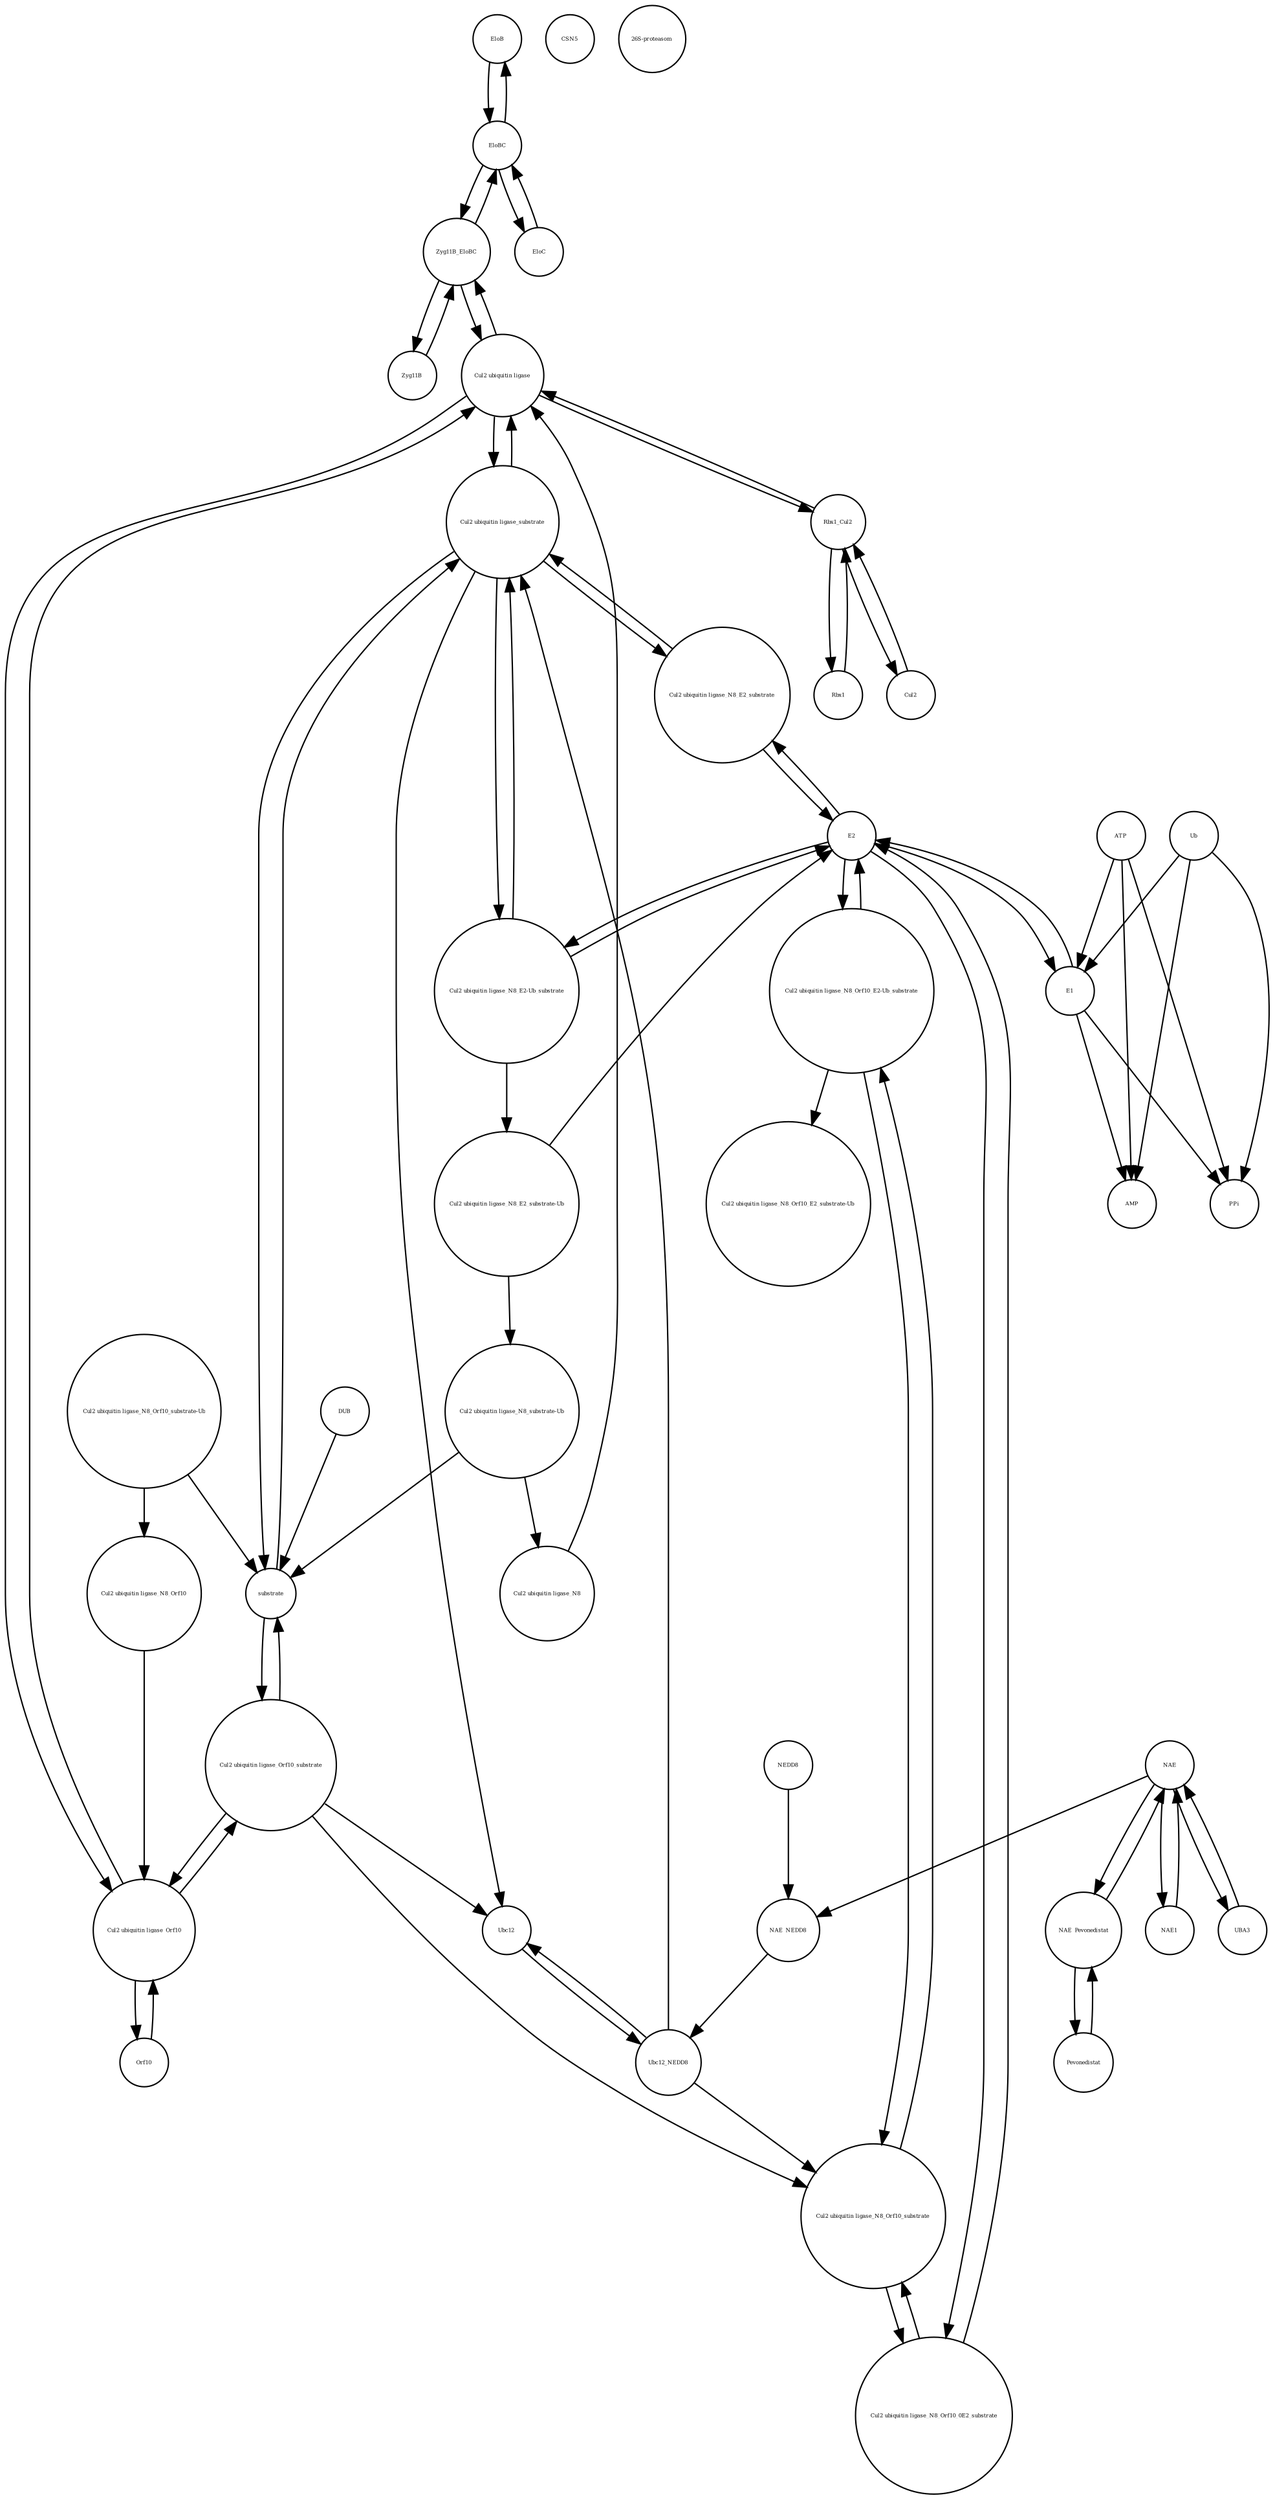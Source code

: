 strict digraph  {
EloB [annotation="", bipartite=0, cls=macromolecule, fontsize=4, label=EloB, shape=circle];
"Cul2 ubiquitin ligase_N8_Orf10_E2_substrate-Ub" [annotation="", bipartite=0, cls=complex, fontsize=4, label="Cul2 ubiquitin ligase_N8_Orf10_E2_substrate-Ub", shape=circle];
DUB [annotation="", bipartite=0, cls=macromolecule, fontsize=4, label=DUB, shape=circle];
"Cul2 ubiquitin ligase_N8_Orf10_E2-Ub_substrate" [annotation="", bipartite=0, cls=complex, fontsize=4, label="Cul2 ubiquitin ligase_N8_Orf10_E2-Ub_substrate", shape=circle];
UBA3 [annotation="", bipartite=0, cls=macromolecule, fontsize=4, label=UBA3, shape=circle];
Ubc12_NEDD8 [annotation="", bipartite=0, cls=complex, fontsize=4, label=Ubc12_NEDD8, shape=circle];
NAE_NEDD8 [annotation="", bipartite=0, cls=complex, fontsize=4, label=NAE_NEDD8, shape=circle];
Zyg11B_EloBC [annotation="", bipartite=0, cls=complex, fontsize=4, label=Zyg11B_EloBC, shape=circle];
NAE_Pevonedistat [annotation="", bipartite=0, cls=complex, fontsize=4, label=NAE_Pevonedistat, shape=circle];
NAE1 [annotation="", bipartite=0, cls=macromolecule, fontsize=4, label=NAE1, shape=circle];
Orf10 [annotation="", bipartite=0, cls=macromolecule, fontsize=4, label=Orf10, shape=circle];
"Cul2 ubiquitin ligase_N8_Orf10_substrate-Ub" [annotation="", bipartite=0, cls=complex, fontsize=4, label="Cul2 ubiquitin ligase_N8_Orf10_substrate-Ub", shape=circle];
"Cul2 ubiquitin ligase_N8_Orf10_0E2_substrate" [annotation="", bipartite=0, cls=complex, fontsize=4, label="Cul2 ubiquitin ligase_N8_Orf10_0E2_substrate", shape=circle];
NEDD8 [annotation="", bipartite=0, cls=macromolecule, fontsize=4, label=NEDD8, shape=circle];
"Cul2 ubiquitin ligase_N8_E2_substrate" [annotation="", bipartite=0, cls=complex, fontsize=4, label="Cul2 ubiquitin ligase_N8_E2_substrate", shape=circle];
EloBC [annotation="", bipartite=0, cls=complex, fontsize=4, label=EloBC, shape=circle];
Rbx1 [annotation="", bipartite=0, cls=macromolecule, fontsize=4, label=Rbx1, shape=circle];
EloC [annotation="", bipartite=0, cls=macromolecule, fontsize=4, label=EloC, shape=circle];
"Cul2 ubiquitin ligase_Orf10" [annotation="", bipartite=0, cls=complex, fontsize=4, label="Cul2 ubiquitin ligase_Orf10", shape=circle];
NAE [annotation="", bipartite=0, cls=complex, fontsize=4, label=NAE, shape=circle];
Pevonedistat [annotation="", bipartite=0, cls="simple chemical", fontsize=4, label=Pevonedistat, shape=circle];
E1 [annotation="", bipartite=0, cls=macromolecule, fontsize=4, label=E1, shape=circle];
"Cul2 ubiquitin ligase_N8_E2-Ub_substrate" [annotation="", bipartite=0, cls=complex, fontsize=4, label="Cul2 ubiquitin ligase_N8_E2-Ub_substrate", shape=circle];
Zyg11B [annotation="", bipartite=0, cls=macromolecule, fontsize=4, label=Zyg11B, shape=circle];
Ub [annotation="", bipartite=0, cls="simple chemical", fontsize=4, label=Ub, shape=circle];
Rbx1_Cul2 [annotation="", bipartite=0, cls=complex, fontsize=4, label=Rbx1_Cul2, shape=circle];
"Cul2 ubiquitin ligase_N8_E2_substrate-Ub" [annotation="", bipartite=0, cls=complex, fontsize=4, label="Cul2 ubiquitin ligase_N8_E2_substrate-Ub", shape=circle];
"Cul2 ubiquitin ligase_N8_substrate-Ub" [annotation="", bipartite=0, cls=complex, fontsize=4, label="Cul2 ubiquitin ligase_N8_substrate-Ub", shape=circle];
E2 [annotation="", bipartite=0, cls=macromolecule, fontsize=4, label=E2, shape=circle];
"Cul2 ubiquitin ligase_N8_Orf10_substrate" [annotation="", bipartite=0, cls=complex, fontsize=4, label="Cul2 ubiquitin ligase_N8_Orf10_substrate", shape=circle];
"Cul2 ubiquitin ligase_N8" [annotation="", bipartite=0, cls=complex, fontsize=4, label="Cul2 ubiquitin ligase_N8", shape=circle];
ATP [annotation="", bipartite=0, cls="simple chemical", fontsize=4, label=ATP, shape=circle];
CSN5 [annotation="", bipartite=0, cls=complex, fontsize=4, label=CSN5, shape=circle];
AMP [annotation="", bipartite=0, cls="simple chemical", fontsize=4, label=AMP, shape=circle];
PPi [annotation="", bipartite=0, cls="simple chemical", fontsize=4, label=PPi, shape=circle];
"Cul2 ubiquitin ligase_N8_Orf10" [annotation="", bipartite=0, cls=complex, fontsize=4, label="Cul2 ubiquitin ligase_N8_Orf10", shape=circle];
substrate [annotation="", bipartite=0, cls=macromolecule, fontsize=4, label=substrate, shape=circle];
"Cul2 ubiquitin ligase_Orf10_substrate" [annotation="", bipartite=0, cls=complex, fontsize=4, label="Cul2 ubiquitin ligase_Orf10_substrate", shape=circle];
"Cul2 ubiquitin ligase_substrate" [annotation="", bipartite=0, cls=complex, fontsize=4, label="Cul2 ubiquitin ligase_substrate", shape=circle];
Ubc12 [annotation="", bipartite=0, cls=macromolecule, fontsize=4, label=Ubc12, shape=circle];
"Cul2 ubiquitin ligase" [annotation="", bipartite=0, cls=complex, fontsize=4, label="Cul2 ubiquitin ligase", shape=circle];
"26S-proteasom" [annotation="", bipartite=0, cls=complex, fontsize=4, label="26S-proteasom", shape=circle];
Cul2 [annotation="", bipartite=0, cls=macromolecule, fontsize=4, label=Cul2, shape=circle];
EloB -> EloBC  [annotation="", interaction_type=production];
DUB -> substrate  [annotation="", interaction_type=catalysis];
"Cul2 ubiquitin ligase_N8_Orf10_E2-Ub_substrate" -> E2  [annotation="", interaction_type=production];
"Cul2 ubiquitin ligase_N8_Orf10_E2-Ub_substrate" -> "Cul2 ubiquitin ligase_N8_Orf10_substrate"  [annotation="", interaction_type=production];
"Cul2 ubiquitin ligase_N8_Orf10_E2-Ub_substrate" -> "Cul2 ubiquitin ligase_N8_Orf10_E2_substrate-Ub"  [annotation="", interaction_type=production];
UBA3 -> NAE  [annotation="", interaction_type=production];
Ubc12_NEDD8 -> "Cul2 ubiquitin ligase_substrate"  [annotation="", interaction_type=production];
Ubc12_NEDD8 -> Ubc12  [annotation="", interaction_type=production];
Ubc12_NEDD8 -> "Cul2 ubiquitin ligase_N8_Orf10_substrate"  [annotation="", interaction_type=production];
NAE_NEDD8 -> Ubc12_NEDD8  [annotation="", interaction_type=production];
Zyg11B_EloBC -> EloBC  [annotation="", interaction_type=production];
Zyg11B_EloBC -> Zyg11B  [annotation="", interaction_type=production];
Zyg11B_EloBC -> "Cul2 ubiquitin ligase"  [annotation="", interaction_type=production];
NAE_Pevonedistat -> NAE  [annotation="", interaction_type=production];
NAE_Pevonedistat -> Pevonedistat  [annotation="", interaction_type=production];
NAE1 -> NAE  [annotation="", interaction_type=production];
Orf10 -> "Cul2 ubiquitin ligase_Orf10"  [annotation="", interaction_type=production];
"Cul2 ubiquitin ligase_N8_Orf10_substrate-Ub" -> "Cul2 ubiquitin ligase_N8_Orf10"  [annotation="", interaction_type=production];
"Cul2 ubiquitin ligase_N8_Orf10_substrate-Ub" -> substrate  [annotation="", interaction_type=production];
"Cul2 ubiquitin ligase_N8_Orf10_0E2_substrate" -> E2  [annotation="", interaction_type=production];
"Cul2 ubiquitin ligase_N8_Orf10_0E2_substrate" -> "Cul2 ubiquitin ligase_N8_Orf10_substrate"  [annotation="", interaction_type=production];
NEDD8 -> NAE_NEDD8  [annotation="", interaction_type=production];
"Cul2 ubiquitin ligase_N8_E2_substrate" -> "Cul2 ubiquitin ligase_substrate"  [annotation="", interaction_type=production];
"Cul2 ubiquitin ligase_N8_E2_substrate" -> E2  [annotation="", interaction_type=production];
EloBC -> Zyg11B_EloBC  [annotation="", interaction_type=production];
EloBC -> EloB  [annotation="", interaction_type=production];
EloBC -> EloC  [annotation="", interaction_type=production];
Rbx1 -> Rbx1_Cul2  [annotation="", interaction_type=production];
EloC -> EloBC  [annotation="", interaction_type=production];
"Cul2 ubiquitin ligase_Orf10" -> Orf10  [annotation="", interaction_type=production];
"Cul2 ubiquitin ligase_Orf10" -> "Cul2 ubiquitin ligase"  [annotation="", interaction_type=production];
"Cul2 ubiquitin ligase_Orf10" -> "Cul2 ubiquitin ligase_Orf10_substrate"  [annotation="", interaction_type=production];
NAE -> NAE1  [annotation="", interaction_type=production];
NAE -> UBA3  [annotation="", interaction_type=production];
NAE -> NAE_NEDD8  [annotation="", interaction_type=production];
NAE -> NAE_Pevonedistat  [annotation="", interaction_type=production];
Pevonedistat -> NAE_Pevonedistat  [annotation="", interaction_type=production];
E1 -> PPi  [annotation="", interaction_type=production];
E1 -> AMP  [annotation="", interaction_type=production];
E1 -> E2  [annotation="", interaction_type=production];
"Cul2 ubiquitin ligase_N8_E2-Ub_substrate" -> "Cul2 ubiquitin ligase_N8_E2_substrate-Ub"  [annotation="", interaction_type=production];
"Cul2 ubiquitin ligase_N8_E2-Ub_substrate" -> "Cul2 ubiquitin ligase_substrate"  [annotation="", interaction_type=production];
"Cul2 ubiquitin ligase_N8_E2-Ub_substrate" -> E2  [annotation="", interaction_type=production];
Zyg11B -> Zyg11B_EloBC  [annotation="", interaction_type=production];
Ub -> PPi  [annotation="", interaction_type=production];
Ub -> AMP  [annotation="", interaction_type=production];
Ub -> E1  [annotation="", interaction_type=production];
Rbx1_Cul2 -> "Cul2 ubiquitin ligase"  [annotation="", interaction_type=production];
Rbx1_Cul2 -> Cul2  [annotation="", interaction_type=production];
Rbx1_Cul2 -> Rbx1  [annotation="", interaction_type=production];
"Cul2 ubiquitin ligase_N8_E2_substrate-Ub" -> "Cul2 ubiquitin ligase_N8_substrate-Ub"  [annotation="", interaction_type=production];
"Cul2 ubiquitin ligase_N8_E2_substrate-Ub" -> E2  [annotation="", interaction_type=production];
"Cul2 ubiquitin ligase_N8_substrate-Ub" -> "Cul2 ubiquitin ligase_N8"  [annotation="", interaction_type=production];
"Cul2 ubiquitin ligase_N8_substrate-Ub" -> substrate  [annotation="", interaction_type=production];
E2 -> "Cul2 ubiquitin ligase_N8_E2-Ub_substrate"  [annotation="", interaction_type=production];
E2 -> E1  [annotation="", interaction_type=production];
E2 -> "Cul2 ubiquitin ligase_N8_E2_substrate"  [annotation="", interaction_type=production];
E2 -> "Cul2 ubiquitin ligase_N8_Orf10_E2-Ub_substrate"  [annotation="", interaction_type=production];
E2 -> "Cul2 ubiquitin ligase_N8_Orf10_0E2_substrate"  [annotation="", interaction_type=production];
"Cul2 ubiquitin ligase_N8_Orf10_substrate" -> "Cul2 ubiquitin ligase_N8_Orf10_E2-Ub_substrate"  [annotation="", interaction_type=production];
"Cul2 ubiquitin ligase_N8_Orf10_substrate" -> "Cul2 ubiquitin ligase_N8_Orf10_0E2_substrate"  [annotation="", interaction_type=production];
"Cul2 ubiquitin ligase_N8" -> "Cul2 ubiquitin ligase"  [annotation="", interaction_type=production];
ATP -> PPi  [annotation="", interaction_type=production];
ATP -> AMP  [annotation="", interaction_type=production];
ATP -> E1  [annotation="", interaction_type=production];
"Cul2 ubiquitin ligase_N8_Orf10" -> "Cul2 ubiquitin ligase_Orf10"  [annotation="", interaction_type=production];
substrate -> "Cul2 ubiquitin ligase_substrate"  [annotation="", interaction_type=production];
substrate -> "Cul2 ubiquitin ligase_Orf10_substrate"  [annotation="", interaction_type=production];
"Cul2 ubiquitin ligase_Orf10_substrate" -> substrate  [annotation="", interaction_type=production];
"Cul2 ubiquitin ligase_Orf10_substrate" -> "Cul2 ubiquitin ligase_Orf10"  [annotation="", interaction_type=production];
"Cul2 ubiquitin ligase_Orf10_substrate" -> Ubc12  [annotation="", interaction_type=production];
"Cul2 ubiquitin ligase_Orf10_substrate" -> "Cul2 ubiquitin ligase_N8_Orf10_substrate"  [annotation="", interaction_type=production];
"Cul2 ubiquitin ligase_substrate" -> Ubc12  [annotation="", interaction_type=production];
"Cul2 ubiquitin ligase_substrate" -> substrate  [annotation="", interaction_type=production];
"Cul2 ubiquitin ligase_substrate" -> "Cul2 ubiquitin ligase"  [annotation="", interaction_type=production];
"Cul2 ubiquitin ligase_substrate" -> "Cul2 ubiquitin ligase_N8_E2_substrate"  [annotation="", interaction_type=production];
"Cul2 ubiquitin ligase_substrate" -> "Cul2 ubiquitin ligase_N8_E2-Ub_substrate"  [annotation="", interaction_type=production];
Ubc12 -> Ubc12_NEDD8  [annotation="", interaction_type=production];
"Cul2 ubiquitin ligase" -> Rbx1_Cul2  [annotation="", interaction_type=production];
"Cul2 ubiquitin ligase" -> Zyg11B_EloBC  [annotation="", interaction_type=production];
"Cul2 ubiquitin ligase" -> "Cul2 ubiquitin ligase_Orf10"  [annotation="", interaction_type=production];
"Cul2 ubiquitin ligase" -> "Cul2 ubiquitin ligase_substrate"  [annotation="", interaction_type=production];
Cul2 -> Rbx1_Cul2  [annotation="", interaction_type=production];
}
